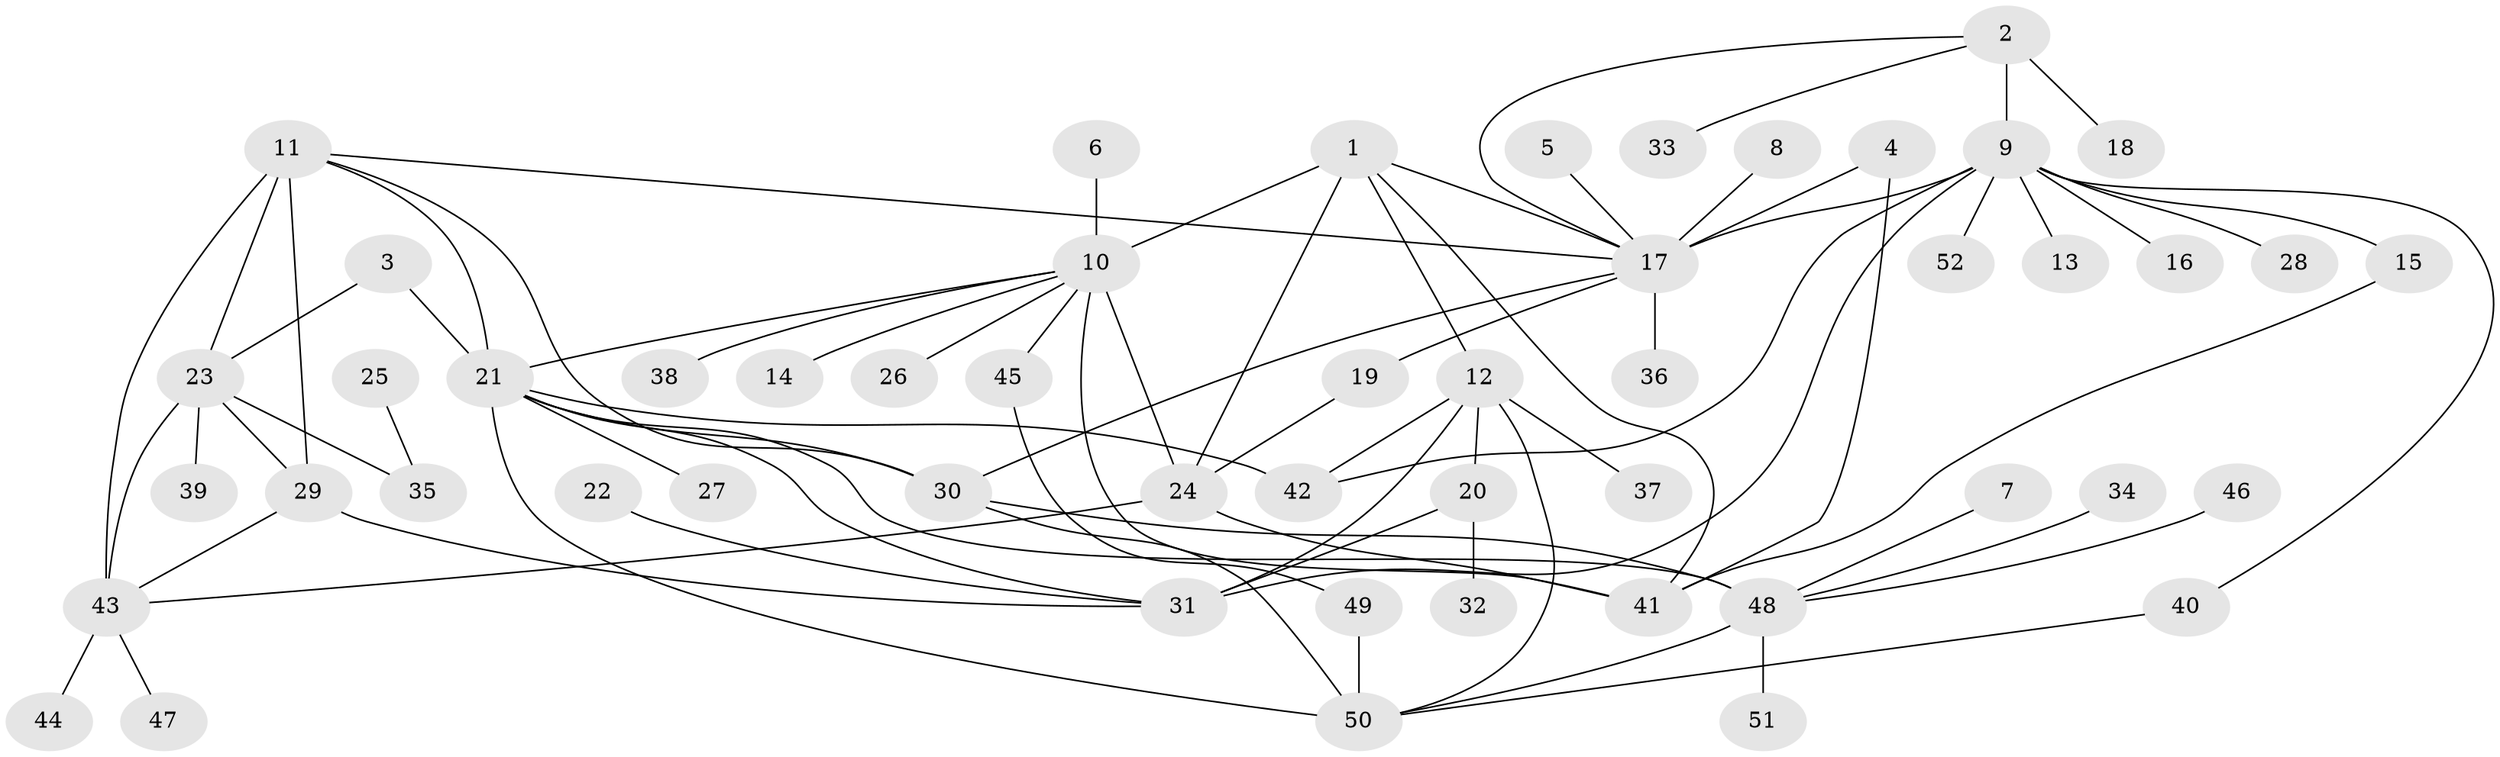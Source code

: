 // original degree distribution, {9: 0.02912621359223301, 7: 0.038834951456310676, 8: 0.04854368932038835, 10: 0.019417475728155338, 6: 0.038834951456310676, 14: 0.009708737864077669, 5: 0.038834951456310676, 12: 0.009708737864077669, 4: 0.009708737864077669, 2: 0.1650485436893204, 1: 0.5242718446601942, 3: 0.06796116504854369}
// Generated by graph-tools (version 1.1) at 2025/37/03/04/25 23:37:37]
// undirected, 52 vertices, 78 edges
graph export_dot {
  node [color=gray90,style=filled];
  1;
  2;
  3;
  4;
  5;
  6;
  7;
  8;
  9;
  10;
  11;
  12;
  13;
  14;
  15;
  16;
  17;
  18;
  19;
  20;
  21;
  22;
  23;
  24;
  25;
  26;
  27;
  28;
  29;
  30;
  31;
  32;
  33;
  34;
  35;
  36;
  37;
  38;
  39;
  40;
  41;
  42;
  43;
  44;
  45;
  46;
  47;
  48;
  49;
  50;
  51;
  52;
  1 -- 10 [weight=2.0];
  1 -- 12 [weight=1.0];
  1 -- 17 [weight=1.0];
  1 -- 24 [weight=1.0];
  1 -- 41 [weight=1.0];
  2 -- 9 [weight=4.0];
  2 -- 17 [weight=2.0];
  2 -- 18 [weight=1.0];
  2 -- 33 [weight=1.0];
  3 -- 21 [weight=1.0];
  3 -- 23 [weight=1.0];
  4 -- 17 [weight=1.0];
  4 -- 41 [weight=1.0];
  5 -- 17 [weight=1.0];
  6 -- 10 [weight=1.0];
  7 -- 48 [weight=1.0];
  8 -- 17 [weight=1.0];
  9 -- 13 [weight=1.0];
  9 -- 15 [weight=1.0];
  9 -- 16 [weight=1.0];
  9 -- 17 [weight=2.0];
  9 -- 28 [weight=1.0];
  9 -- 31 [weight=1.0];
  9 -- 40 [weight=1.0];
  9 -- 42 [weight=1.0];
  9 -- 52 [weight=1.0];
  10 -- 14 [weight=1.0];
  10 -- 21 [weight=1.0];
  10 -- 24 [weight=2.0];
  10 -- 26 [weight=1.0];
  10 -- 38 [weight=1.0];
  10 -- 41 [weight=2.0];
  10 -- 45 [weight=1.0];
  11 -- 17 [weight=1.0];
  11 -- 21 [weight=1.0];
  11 -- 23 [weight=1.0];
  11 -- 29 [weight=1.0];
  11 -- 30 [weight=1.0];
  11 -- 43 [weight=2.0];
  12 -- 20 [weight=2.0];
  12 -- 31 [weight=2.0];
  12 -- 37 [weight=1.0];
  12 -- 42 [weight=1.0];
  12 -- 50 [weight=1.0];
  15 -- 41 [weight=1.0];
  17 -- 19 [weight=1.0];
  17 -- 30 [weight=1.0];
  17 -- 36 [weight=1.0];
  19 -- 24 [weight=1.0];
  20 -- 31 [weight=4.0];
  20 -- 32 [weight=1.0];
  21 -- 27 [weight=1.0];
  21 -- 30 [weight=2.0];
  21 -- 31 [weight=1.0];
  21 -- 42 [weight=2.0];
  21 -- 48 [weight=2.0];
  21 -- 50 [weight=2.0];
  22 -- 31 [weight=1.0];
  23 -- 29 [weight=1.0];
  23 -- 35 [weight=1.0];
  23 -- 39 [weight=1.0];
  23 -- 43 [weight=2.0];
  24 -- 41 [weight=1.0];
  24 -- 43 [weight=1.0];
  25 -- 35 [weight=1.0];
  29 -- 31 [weight=1.0];
  29 -- 43 [weight=2.0];
  30 -- 48 [weight=1.0];
  30 -- 50 [weight=1.0];
  34 -- 48 [weight=1.0];
  40 -- 50 [weight=1.0];
  43 -- 44 [weight=1.0];
  43 -- 47 [weight=1.0];
  45 -- 49 [weight=1.0];
  46 -- 48 [weight=1.0];
  48 -- 50 [weight=1.0];
  48 -- 51 [weight=1.0];
  49 -- 50 [weight=1.0];
}
